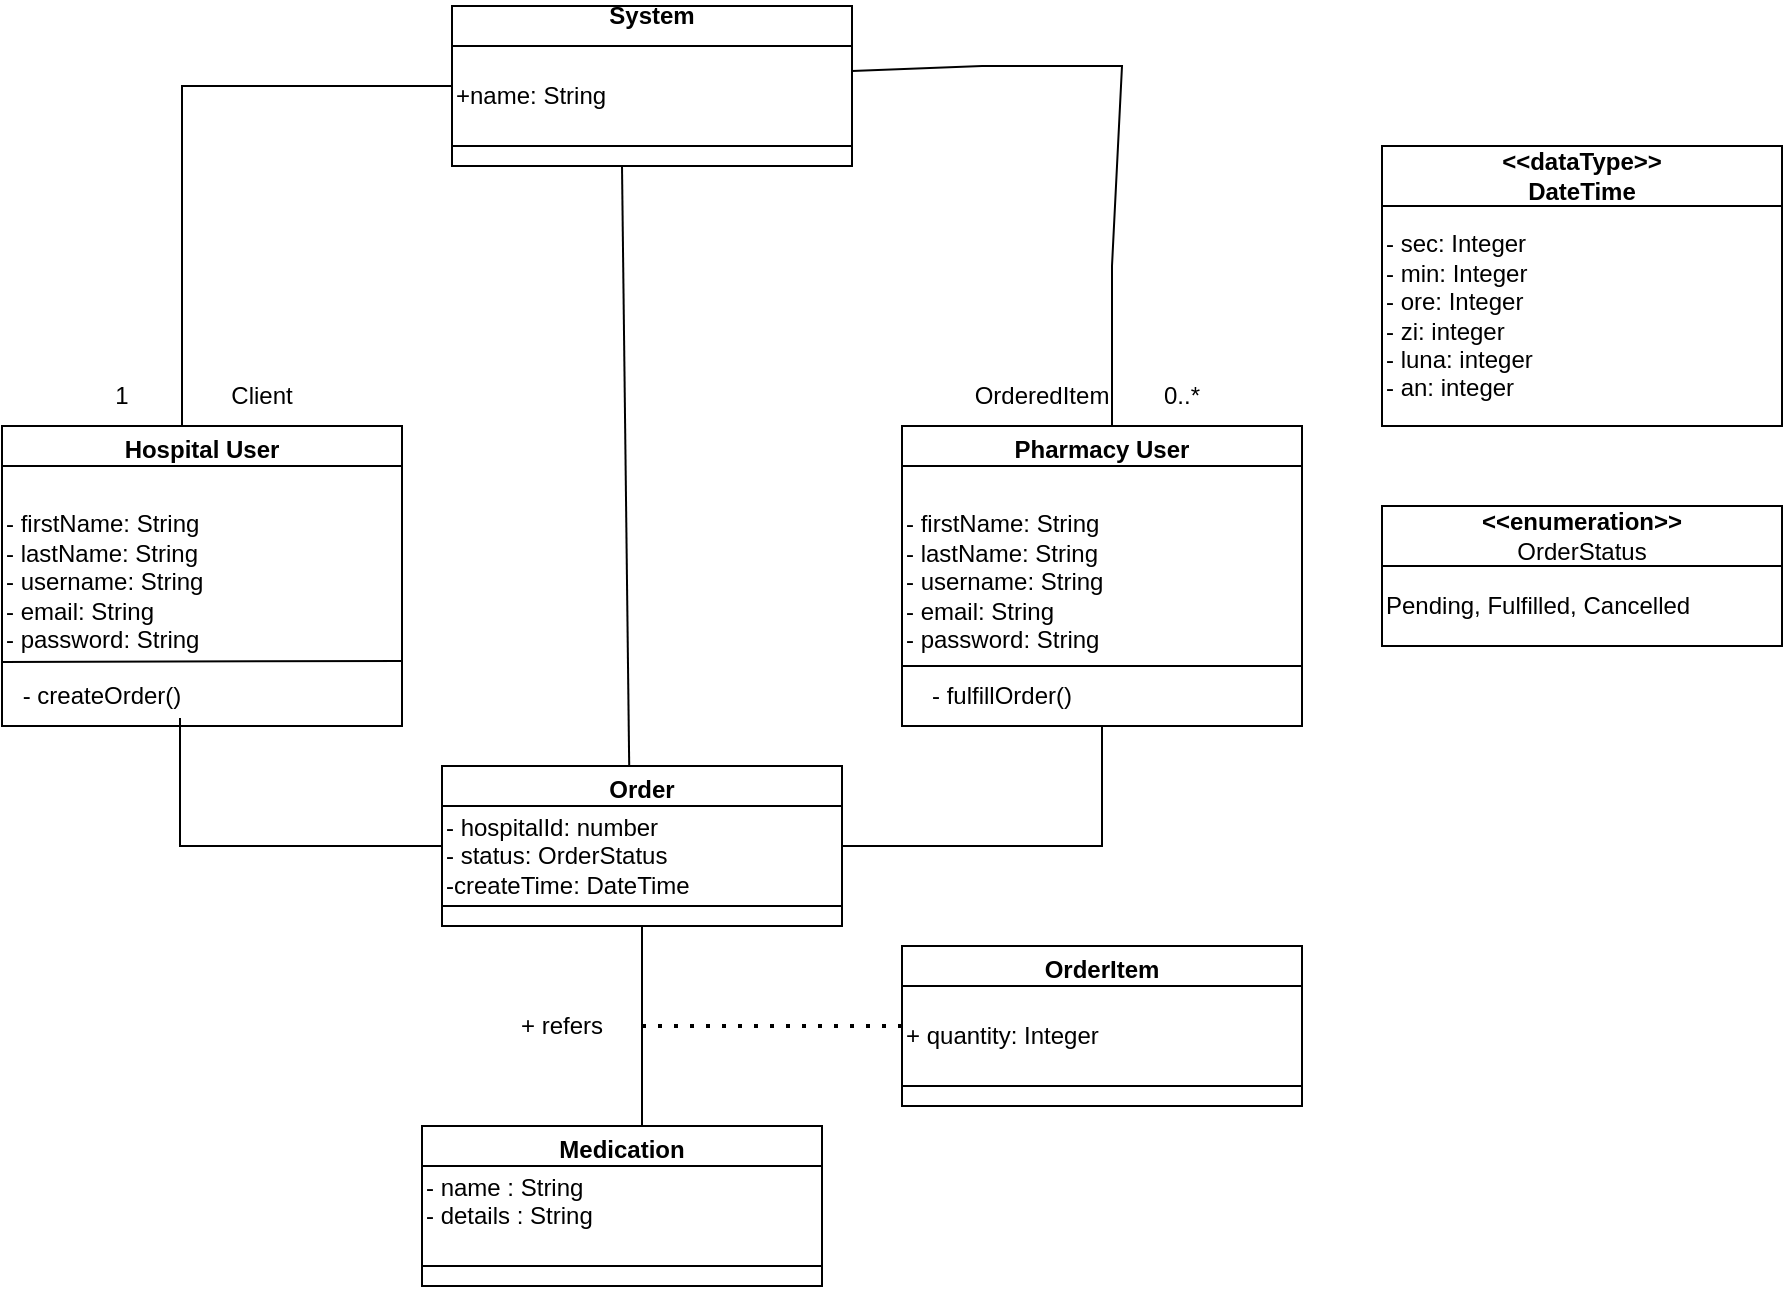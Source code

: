 <mxfile version="26.1.3">
  <diagram name="Page-1" id="TA91ZreWmZzHGBM8d_jT">
    <mxGraphModel dx="913" dy="651" grid="1" gridSize="10" guides="1" tooltips="1" connect="1" arrows="1" fold="1" page="1" pageScale="1" pageWidth="850" pageHeight="1100" math="0" shadow="0">
      <root>
        <mxCell id="0" />
        <mxCell id="1" parent="0" />
        <mxCell id="gg3U6s2nsnJYhtxrGBEF-2" value="Hospital User" style="swimlane;whiteSpace=wrap;html=1;" parent="1" vertex="1">
          <mxGeometry x="40" y="240" width="200" height="150" as="geometry" />
        </mxCell>
        <mxCell id="gg3U6s2nsnJYhtxrGBEF-3" value="- firstName: String&lt;div&gt;- lastName: String&lt;/div&gt;&lt;div&gt;- username: String&lt;/div&gt;&lt;div&gt;- email: String&lt;/div&gt;&lt;div&gt;- password: String&lt;/div&gt;&lt;div&gt;&lt;br&gt;&lt;/div&gt;" style="rounded=0;whiteSpace=wrap;html=1;align=left;" parent="gg3U6s2nsnJYhtxrGBEF-2" vertex="1">
          <mxGeometry y="20" width="200" height="130" as="geometry" />
        </mxCell>
        <mxCell id="wtaL-lXfWgzDlZAhbgq6-2" value="" style="endArrow=none;html=1;rounded=0;entryX=1;entryY=0.75;entryDx=0;entryDy=0;" edge="1" parent="gg3U6s2nsnJYhtxrGBEF-2" target="gg3U6s2nsnJYhtxrGBEF-3">
          <mxGeometry width="50" height="50" relative="1" as="geometry">
            <mxPoint y="118" as="sourcePoint" />
            <mxPoint x="370" y="70" as="targetPoint" />
          </mxGeometry>
        </mxCell>
        <mxCell id="wtaL-lXfWgzDlZAhbgq6-3" value="- createOrder()" style="text;html=1;align=center;verticalAlign=middle;whiteSpace=wrap;rounded=0;" vertex="1" parent="gg3U6s2nsnJYhtxrGBEF-2">
          <mxGeometry y="120" width="100" height="30" as="geometry" />
        </mxCell>
        <mxCell id="gg3U6s2nsnJYhtxrGBEF-4" value="&amp;lt;&amp;lt;dataType&amp;gt;&amp;gt;&lt;div&gt;DateTime&lt;/div&gt;" style="swimlane;whiteSpace=wrap;html=1;startSize=30;" parent="1" vertex="1">
          <mxGeometry x="730" y="100" width="200" height="140" as="geometry" />
        </mxCell>
        <mxCell id="gg3U6s2nsnJYhtxrGBEF-5" value="- sec: Integer&lt;div&gt;- min: Integer&lt;/div&gt;&lt;div&gt;- ore: Integer&lt;/div&gt;&lt;div&gt;- zi: integer&lt;/div&gt;&lt;div&gt;- luna: integer&lt;/div&gt;&lt;div&gt;- an: integer&lt;/div&gt;" style="rounded=0;whiteSpace=wrap;html=1;align=left;" parent="gg3U6s2nsnJYhtxrGBEF-4" vertex="1">
          <mxGeometry y="30" width="200" height="110" as="geometry" />
        </mxCell>
        <mxCell id="gg3U6s2nsnJYhtxrGBEF-6" value="Pharmacy User" style="swimlane;whiteSpace=wrap;html=1;" parent="1" vertex="1">
          <mxGeometry x="490" y="240" width="200" height="150" as="geometry" />
        </mxCell>
        <mxCell id="gg3U6s2nsnJYhtxrGBEF-7" value="- firstName: String&lt;div&gt;- lastName: String&lt;/div&gt;&lt;div&gt;- username: String&lt;/div&gt;&lt;div&gt;- email: String&lt;/div&gt;&lt;div&gt;- password: String&lt;/div&gt;&lt;div&gt;&lt;br&gt;&lt;/div&gt;" style="rounded=0;whiteSpace=wrap;html=1;align=left;" parent="gg3U6s2nsnJYhtxrGBEF-6" vertex="1">
          <mxGeometry y="20" width="200" height="130" as="geometry" />
        </mxCell>
        <mxCell id="wtaL-lXfWgzDlZAhbgq6-5" value="" style="endArrow=none;html=1;rounded=0;entryX=1;entryY=0.75;entryDx=0;entryDy=0;" edge="1" parent="gg3U6s2nsnJYhtxrGBEF-6">
          <mxGeometry width="50" height="50" relative="1" as="geometry">
            <mxPoint y="120" as="sourcePoint" />
            <mxPoint x="200" y="120" as="targetPoint" />
          </mxGeometry>
        </mxCell>
        <mxCell id="wtaL-lXfWgzDlZAhbgq6-6" value="- fulfillOrder()" style="text;html=1;align=center;verticalAlign=middle;whiteSpace=wrap;rounded=0;" vertex="1" parent="gg3U6s2nsnJYhtxrGBEF-6">
          <mxGeometry y="120" width="100" height="30" as="geometry" />
        </mxCell>
        <mxCell id="gg3U6s2nsnJYhtxrGBEF-11" value="&amp;lt;&amp;lt;enumeration&amp;gt;&amp;gt;&lt;div&gt;&lt;span style=&quot;font-weight: 400; text-align: left;&quot;&gt;OrderStatus&lt;/span&gt;&lt;/div&gt;" style="swimlane;whiteSpace=wrap;html=1;startSize=30;" parent="1" vertex="1">
          <mxGeometry x="730" y="280" width="200" height="60" as="geometry" />
        </mxCell>
        <mxCell id="gg3U6s2nsnJYhtxrGBEF-12" value="Pending, Fulfilled, Cancelled" style="rounded=0;whiteSpace=wrap;html=1;align=left;" parent="gg3U6s2nsnJYhtxrGBEF-11" vertex="1">
          <mxGeometry y="30" width="200" height="40" as="geometry" />
        </mxCell>
        <mxCell id="gg3U6s2nsnJYhtxrGBEF-15" value="" style="endArrow=none;html=1;rounded=0;entryX=1;entryY=0.5;entryDx=0;entryDy=0;" parent="1" target="gg3U6s2nsnJYhtxrGBEF-22" edge="1">
          <mxGeometry width="50" height="50" relative="1" as="geometry">
            <mxPoint x="130" y="240" as="sourcePoint" />
            <mxPoint x="600" y="230" as="targetPoint" />
            <Array as="points">
              <mxPoint x="130" y="160" />
              <mxPoint x="130" y="70" />
            </Array>
          </mxGeometry>
        </mxCell>
        <mxCell id="gg3U6s2nsnJYhtxrGBEF-16" value="1" style="text;html=1;align=center;verticalAlign=middle;whiteSpace=wrap;rounded=0;" parent="1" vertex="1">
          <mxGeometry x="70" y="210" width="60" height="30" as="geometry" />
        </mxCell>
        <mxCell id="gg3U6s2nsnJYhtxrGBEF-17" value="Client" style="text;html=1;align=center;verticalAlign=middle;whiteSpace=wrap;rounded=0;" parent="1" vertex="1">
          <mxGeometry x="140" y="210" width="60" height="30" as="geometry" />
        </mxCell>
        <mxCell id="gg3U6s2nsnJYhtxrGBEF-18" value="OrderedItem" style="text;html=1;align=center;verticalAlign=middle;whiteSpace=wrap;rounded=0;" parent="1" vertex="1">
          <mxGeometry x="530" y="210" width="60" height="30" as="geometry" />
        </mxCell>
        <mxCell id="gg3U6s2nsnJYhtxrGBEF-19" value="0..*" style="text;html=1;align=center;verticalAlign=middle;whiteSpace=wrap;rounded=0;" parent="1" vertex="1">
          <mxGeometry x="600" y="210" width="60" height="30" as="geometry" />
        </mxCell>
        <mxCell id="gg3U6s2nsnJYhtxrGBEF-21" value="" style="endArrow=none;html=1;rounded=0;exitX=0.468;exitY=-0.006;exitDx=0;exitDy=0;exitPerimeter=0;" parent="1" edge="1" source="wtaL-lXfWgzDlZAhbgq6-7">
          <mxGeometry width="50" height="50" relative="1" as="geometry">
            <mxPoint x="350" y="170" as="sourcePoint" />
            <mxPoint x="350" y="110" as="targetPoint" />
          </mxGeometry>
        </mxCell>
        <mxCell id="gg3U6s2nsnJYhtxrGBEF-22" value="System&lt;div&gt;&lt;br&gt;&lt;/div&gt;" style="swimlane;whiteSpace=wrap;html=1;" parent="1" vertex="1">
          <mxGeometry x="265" y="30" width="200" height="80" as="geometry" />
        </mxCell>
        <mxCell id="gg3U6s2nsnJYhtxrGBEF-23" value="+name: String" style="rounded=0;whiteSpace=wrap;html=1;align=left;" parent="gg3U6s2nsnJYhtxrGBEF-22" vertex="1">
          <mxGeometry y="20" width="200" height="50" as="geometry" />
        </mxCell>
        <mxCell id="wtaL-lXfWgzDlZAhbgq6-1" value="" style="endArrow=none;html=1;rounded=0;exitX=0.445;exitY=0.969;exitDx=0;exitDy=0;exitPerimeter=0;" edge="1" parent="1" source="gg3U6s2nsnJYhtxrGBEF-3">
          <mxGeometry width="50" height="50" relative="1" as="geometry">
            <mxPoint x="129" y="530" as="sourcePoint" />
            <mxPoint x="280" y="450" as="targetPoint" />
            <Array as="points">
              <mxPoint x="129" y="450" />
              <mxPoint x="300" y="450" />
            </Array>
          </mxGeometry>
        </mxCell>
        <mxCell id="wtaL-lXfWgzDlZAhbgq6-7" value="&lt;div&gt;Order&lt;/div&gt;" style="swimlane;whiteSpace=wrap;html=1;" vertex="1" parent="1">
          <mxGeometry x="260" y="410" width="200" height="80" as="geometry" />
        </mxCell>
        <mxCell id="wtaL-lXfWgzDlZAhbgq6-8" value="- hospitalId: number&lt;div&gt;- status: OrderStatus&lt;/div&gt;&lt;div&gt;-createTime: DateTime&lt;/div&gt;" style="rounded=0;whiteSpace=wrap;html=1;align=left;" vertex="1" parent="wtaL-lXfWgzDlZAhbgq6-7">
          <mxGeometry y="20" width="200" height="50" as="geometry" />
        </mxCell>
        <mxCell id="wtaL-lXfWgzDlZAhbgq6-10" value="" style="endArrow=none;html=1;rounded=0;entryX=0.5;entryY=1;entryDx=0;entryDy=0;exitX=1;exitY=0.5;exitDx=0;exitDy=0;" edge="1" parent="1" source="wtaL-lXfWgzDlZAhbgq6-7" target="gg3U6s2nsnJYhtxrGBEF-6">
          <mxGeometry width="50" height="50" relative="1" as="geometry">
            <mxPoint x="460" y="460" as="sourcePoint" />
            <mxPoint x="510" y="410" as="targetPoint" />
            <Array as="points">
              <mxPoint x="590" y="450" />
            </Array>
          </mxGeometry>
        </mxCell>
        <mxCell id="wtaL-lXfWgzDlZAhbgq6-11" value="" style="endArrow=none;html=1;rounded=0;entryX=1;entryY=0.25;entryDx=0;entryDy=0;" edge="1" parent="1" target="gg3U6s2nsnJYhtxrGBEF-23">
          <mxGeometry width="50" height="50" relative="1" as="geometry">
            <mxPoint x="595" y="240" as="sourcePoint" />
            <mxPoint x="930" y="70" as="targetPoint" />
            <Array as="points">
              <mxPoint x="595" y="160" />
              <mxPoint x="600" y="60" />
              <mxPoint x="530" y="60" />
            </Array>
          </mxGeometry>
        </mxCell>
        <mxCell id="wtaL-lXfWgzDlZAhbgq6-12" value="" style="endArrow=none;html=1;rounded=0;" edge="1" parent="1">
          <mxGeometry width="50" height="50" relative="1" as="geometry">
            <mxPoint x="360" y="600" as="sourcePoint" />
            <mxPoint x="360" y="490" as="targetPoint" />
          </mxGeometry>
        </mxCell>
        <mxCell id="wtaL-lXfWgzDlZAhbgq6-13" value="&lt;div&gt;Medication&lt;/div&gt;" style="swimlane;whiteSpace=wrap;html=1;" vertex="1" parent="1">
          <mxGeometry x="250" y="590" width="200" height="80" as="geometry" />
        </mxCell>
        <mxCell id="wtaL-lXfWgzDlZAhbgq6-14" value="- name : String&lt;div&gt;- details : String&lt;/div&gt;&lt;div&gt;&lt;br&gt;&lt;/div&gt;" style="rounded=0;whiteSpace=wrap;html=1;align=left;" vertex="1" parent="wtaL-lXfWgzDlZAhbgq6-13">
          <mxGeometry y="20" width="200" height="50" as="geometry" />
        </mxCell>
        <mxCell id="wtaL-lXfWgzDlZAhbgq6-15" value="" style="endArrow=none;dashed=1;html=1;dashPattern=1 3;strokeWidth=2;rounded=0;" edge="1" parent="1">
          <mxGeometry width="50" height="50" relative="1" as="geometry">
            <mxPoint x="360" y="540" as="sourcePoint" />
            <mxPoint x="490" y="540" as="targetPoint" />
          </mxGeometry>
        </mxCell>
        <mxCell id="wtaL-lXfWgzDlZAhbgq6-16" value="&lt;div&gt;OrderItem&lt;/div&gt;" style="swimlane;whiteSpace=wrap;html=1;" vertex="1" parent="1">
          <mxGeometry x="490" y="500" width="200" height="80" as="geometry" />
        </mxCell>
        <mxCell id="wtaL-lXfWgzDlZAhbgq6-17" value="&lt;div&gt;+ quantity: Integer&lt;/div&gt;" style="rounded=0;whiteSpace=wrap;html=1;align=left;" vertex="1" parent="wtaL-lXfWgzDlZAhbgq6-16">
          <mxGeometry y="20" width="200" height="50" as="geometry" />
        </mxCell>
        <mxCell id="wtaL-lXfWgzDlZAhbgq6-18" value="+ refers" style="text;html=1;align=center;verticalAlign=middle;whiteSpace=wrap;rounded=0;" vertex="1" parent="1">
          <mxGeometry x="290" y="525" width="60" height="30" as="geometry" />
        </mxCell>
      </root>
    </mxGraphModel>
  </diagram>
</mxfile>
